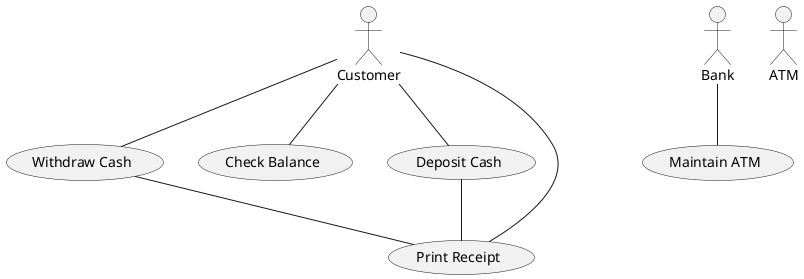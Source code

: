 @startuml
' Use Case Diagram for ATM System

actor Customer
actor Bank

ATM as atm

Customer -- (Withdraw Cash)
Customer -- (Check Balance)
Customer -- (Deposit Cash)
Customer -- (Print Receipt)

(Withdraw Cash) -- (Print Receipt)
(Deposit Cash) -- (Print Receipt)

Bank -- (Maintain ATM)

@enduml
